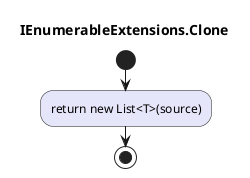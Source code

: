 @startuml IEnumerableExtensions.Clone
title IEnumerableExtensions.Clone
start
#Lavender:return new List<T>(source);
stop
@enduml
